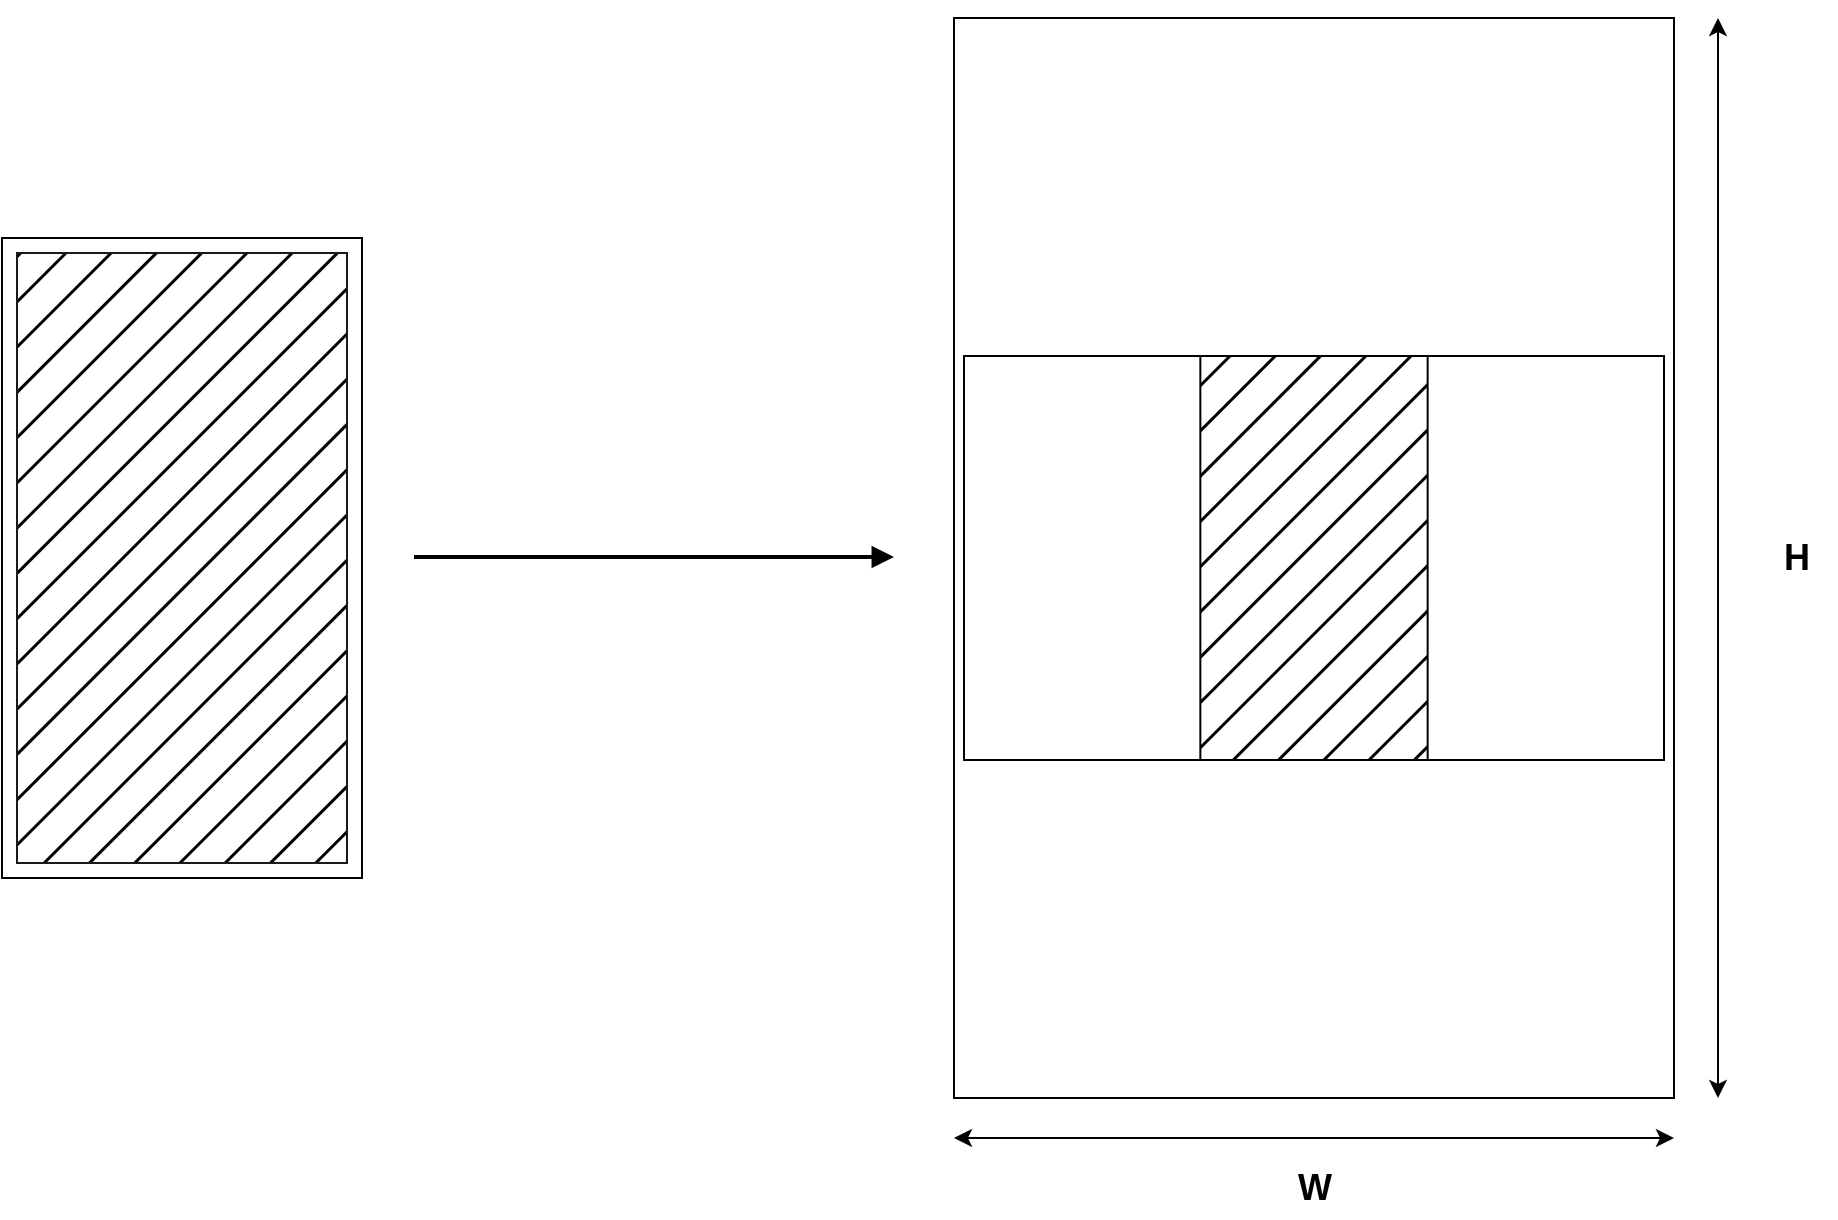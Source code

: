 <mxfile version="20.4.0" type="github">
  <diagram id="nHjyefR00ipD4gsYa4OQ" name="第 1 页">
    <mxGraphModel dx="1673" dy="2040" grid="1" gridSize="10" guides="1" tooltips="1" connect="1" arrows="1" fold="1" page="1" pageScale="1" pageWidth="827" pageHeight="1169" math="0" shadow="0">
      <root>
        <mxCell id="0" />
        <mxCell id="1" parent="0" />
        <mxCell id="fIoEv5E2U9dEB1Ysbp1T-4" value="" style="endArrow=block;html=1;rounded=0;strokeWidth=2;endFill=1;" edge="1" parent="1">
          <mxGeometry width="50" height="50" relative="1" as="geometry">
            <mxPoint x="280" y="189.47" as="sourcePoint" />
            <mxPoint x="520" y="189.47" as="targetPoint" />
          </mxGeometry>
        </mxCell>
        <mxCell id="fIoEv5E2U9dEB1Ysbp1T-11" value="" style="rounded=0;whiteSpace=wrap;html=1;fillColor=none;" vertex="1" parent="1">
          <mxGeometry x="550" y="-80" width="360" height="540" as="geometry" />
        </mxCell>
        <mxCell id="fIoEv5E2U9dEB1Ysbp1T-15" value="" style="group" vertex="1" connectable="0" parent="1">
          <mxGeometry x="74" y="30" width="180" height="320" as="geometry" />
        </mxCell>
        <mxCell id="fIoEv5E2U9dEB1Ysbp1T-16" value="" style="rounded=0;whiteSpace=wrap;html=1;" vertex="1" parent="fIoEv5E2U9dEB1Ysbp1T-15">
          <mxGeometry width="180" height="320" as="geometry" />
        </mxCell>
        <mxCell id="fIoEv5E2U9dEB1Ysbp1T-17" value="" style="rounded=0;whiteSpace=wrap;html=1;fillColor=#000000;fillStyle=hatch;gradientColor=none;strokeColor=#1A1A1A;" vertex="1" parent="fIoEv5E2U9dEB1Ysbp1T-15">
          <mxGeometry x="7.5" y="7.5" width="165" height="305" as="geometry" />
        </mxCell>
        <mxCell id="fIoEv5E2U9dEB1Ysbp1T-18" value="" style="rounded=0;whiteSpace=wrap;html=1;fillColor=none;" vertex="1" parent="1">
          <mxGeometry x="555" y="89" width="350" height="202" as="geometry" />
        </mxCell>
        <mxCell id="fIoEv5E2U9dEB1Ysbp1T-19" value="" style="rounded=0;whiteSpace=wrap;html=1;fillColor=#000000;fillStyle=hatch;" vertex="1" parent="1">
          <mxGeometry x="673.175" y="89" width="113.65" height="202" as="geometry" />
        </mxCell>
        <mxCell id="fIoEv5E2U9dEB1Ysbp1T-20" value="" style="endArrow=classic;startArrow=classic;html=1;rounded=0;" edge="1" parent="1">
          <mxGeometry width="50" height="50" relative="1" as="geometry">
            <mxPoint x="550" y="480" as="sourcePoint" />
            <mxPoint x="910" y="480" as="targetPoint" />
          </mxGeometry>
        </mxCell>
        <mxCell id="fIoEv5E2U9dEB1Ysbp1T-21" value="" style="endArrow=classic;startArrow=classic;html=1;rounded=0;" edge="1" parent="1">
          <mxGeometry width="50" height="50" relative="1" as="geometry">
            <mxPoint x="932" y="460" as="sourcePoint" />
            <mxPoint x="932" y="-80" as="targetPoint" />
          </mxGeometry>
        </mxCell>
        <mxCell id="fIoEv5E2U9dEB1Ysbp1T-22" value="W" style="text;html=1;align=center;verticalAlign=middle;resizable=0;points=[];autosize=1;strokeColor=none;fillColor=none;fontStyle=1;fontSize=18;" vertex="1" parent="1">
          <mxGeometry x="710" y="490" width="40" height="30" as="geometry" />
        </mxCell>
        <mxCell id="fIoEv5E2U9dEB1Ysbp1T-23" value="H" style="text;html=1;align=center;verticalAlign=middle;resizable=0;points=[];autosize=1;strokeColor=none;fillColor=none;fontStyle=1;fontSize=18;" vertex="1" parent="1">
          <mxGeometry x="951" y="175" width="40" height="30" as="geometry" />
        </mxCell>
      </root>
    </mxGraphModel>
  </diagram>
</mxfile>
